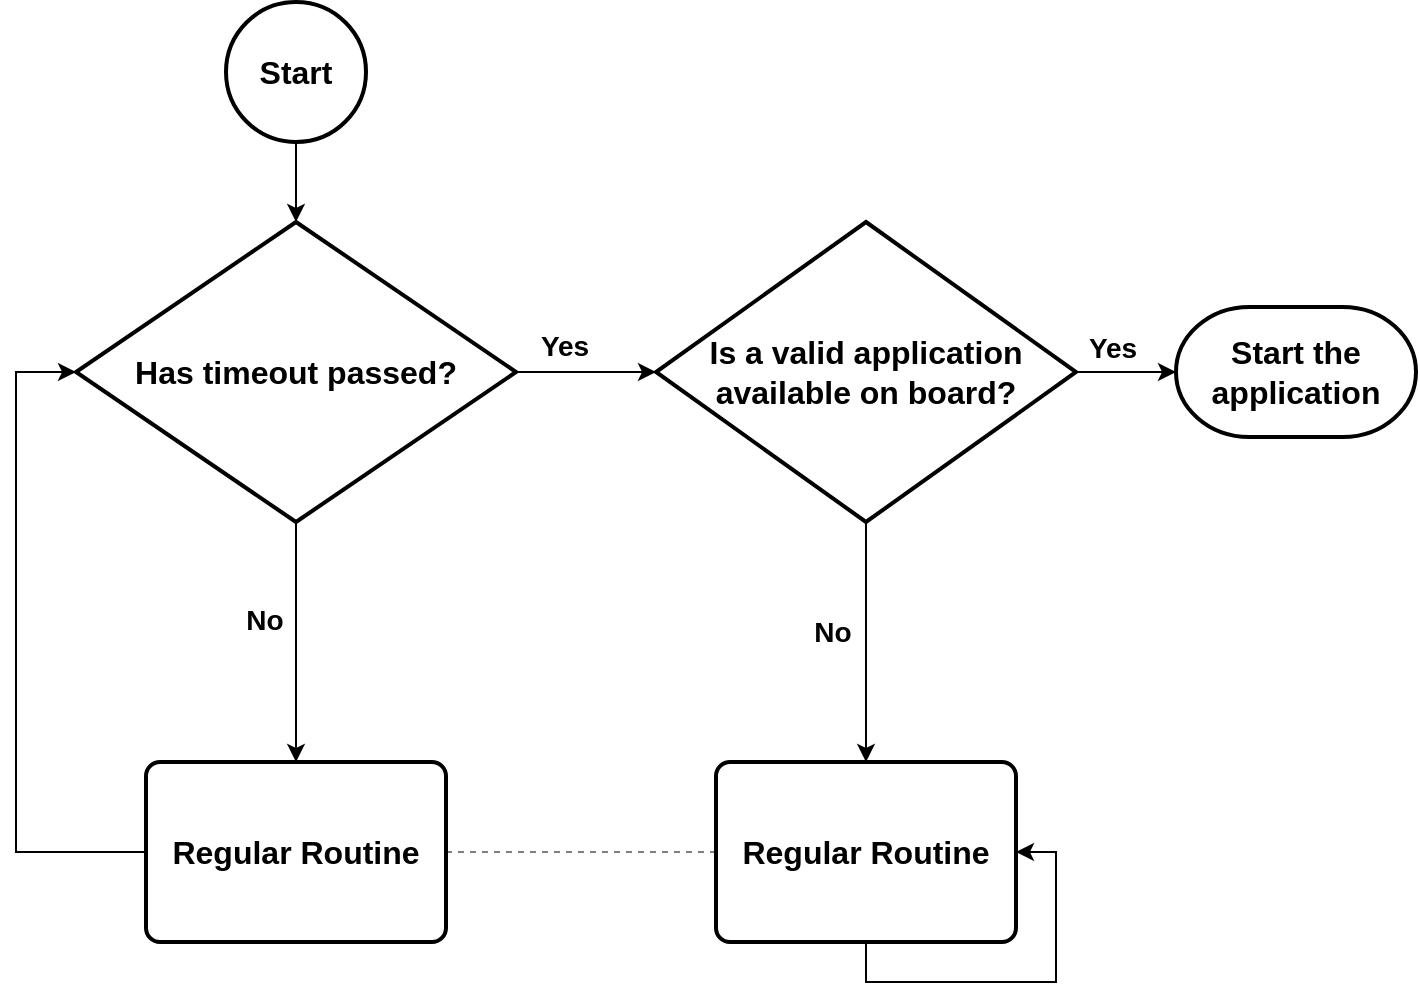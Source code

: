 <mxfile version="25.0.2">
  <diagram id="C5RBs43oDa-KdzZeNtuy" name="Page-1">
    <mxGraphModel dx="1434" dy="956" grid="1" gridSize="10" guides="1" tooltips="1" connect="1" arrows="1" fold="1" page="1" pageScale="1" pageWidth="827" pageHeight="1169" math="0" shadow="0">
      <root>
        <mxCell id="WIyWlLk6GJQsqaUBKTNV-0" />
        <mxCell id="WIyWlLk6GJQsqaUBKTNV-1" parent="WIyWlLk6GJQsqaUBKTNV-0" />
        <mxCell id="2kU54FXnEXZDbYCRkdVb-12" style="edgeStyle=orthogonalEdgeStyle;rounded=0;orthogonalLoop=1;jettySize=auto;html=1;exitX=0.5;exitY=1;exitDx=0;exitDy=0;exitPerimeter=0;fontFamily=Helvetica;flowAnimation=0;labelBorderColor=none;" parent="WIyWlLk6GJQsqaUBKTNV-1" source="2kU54FXnEXZDbYCRkdVb-0" target="2kU54FXnEXZDbYCRkdVb-1" edge="1">
          <mxGeometry relative="1" as="geometry" />
        </mxCell>
        <mxCell id="2kU54FXnEXZDbYCRkdVb-0" value="&lt;font style=&quot;font-size: 16px;&quot;&gt;&lt;b&gt;Start&lt;/b&gt;&lt;/font&gt;" style="strokeWidth=2;html=1;shape=mxgraph.flowchart.start_2;whiteSpace=wrap;fontFamily=Helvetica;labelBorderColor=none;" parent="WIyWlLk6GJQsqaUBKTNV-1" vertex="1">
          <mxGeometry x="155" y="170" width="70" height="70" as="geometry" />
        </mxCell>
        <mxCell id="2kU54FXnEXZDbYCRkdVb-9" style="edgeStyle=orthogonalEdgeStyle;rounded=0;orthogonalLoop=1;jettySize=auto;html=1;exitX=0.5;exitY=1;exitDx=0;exitDy=0;exitPerimeter=0;fontFamily=Helvetica;flowAnimation=0;labelBorderColor=none;" parent="WIyWlLk6GJQsqaUBKTNV-1" source="2kU54FXnEXZDbYCRkdVb-1" target="2kU54FXnEXZDbYCRkdVb-2" edge="1">
          <mxGeometry relative="1" as="geometry" />
        </mxCell>
        <mxCell id="2kU54FXnEXZDbYCRkdVb-10" value="&lt;font style=&quot;font-size: 14px;&quot;&gt;No&lt;/font&gt;" style="edgeLabel;html=1;align=center;verticalAlign=middle;resizable=0;points=[];fontStyle=1;spacingLeft=0;spacingRight=30;fontFamily=Helvetica;labelBorderColor=none;" parent="2kU54FXnEXZDbYCRkdVb-9" vertex="1" connectable="0">
          <mxGeometry x="-0.189" y="-1" relative="1" as="geometry">
            <mxPoint as="offset" />
          </mxGeometry>
        </mxCell>
        <mxCell id="2kU54FXnEXZDbYCRkdVb-1" value="&lt;b&gt;&lt;font style=&quot;font-size: 16px;&quot;&gt;Has timeout passed?&lt;/font&gt;&lt;/b&gt;" style="strokeWidth=2;html=1;shape=mxgraph.flowchart.decision;whiteSpace=wrap;fontFamily=Helvetica;labelBorderColor=none;" parent="WIyWlLk6GJQsqaUBKTNV-1" vertex="1">
          <mxGeometry x="80" y="280" width="220" height="150" as="geometry" />
        </mxCell>
        <mxCell id="2kU54FXnEXZDbYCRkdVb-14" style="edgeStyle=orthogonalEdgeStyle;rounded=0;orthogonalLoop=1;jettySize=auto;html=1;exitX=1;exitY=0.5;exitDx=0;exitDy=0;entryX=0;entryY=0.5;entryDx=0;entryDy=0;endArrow=none;endFill=0;dashed=1;fontFamily=Helvetica;flowAnimation=0;labelBorderColor=none;opacity=50;" parent="WIyWlLk6GJQsqaUBKTNV-1" source="2kU54FXnEXZDbYCRkdVb-2" target="2kU54FXnEXZDbYCRkdVb-5" edge="1">
          <mxGeometry relative="1" as="geometry" />
        </mxCell>
        <mxCell id="2kU54FXnEXZDbYCRkdVb-2" value="&lt;font style=&quot;font-size: 16px;&quot;&gt;&lt;b&gt;Regular Routine&lt;/b&gt;&lt;/font&gt;" style="rounded=1;whiteSpace=wrap;html=1;absoluteArcSize=1;arcSize=14;strokeWidth=2;fontFamily=Helvetica;labelBorderColor=none;" parent="WIyWlLk6GJQsqaUBKTNV-1" vertex="1">
          <mxGeometry x="115" y="550" width="150" height="90" as="geometry" />
        </mxCell>
        <mxCell id="2kU54FXnEXZDbYCRkdVb-5" value="&lt;font style=&quot;font-size: 16px;&quot;&gt;&lt;b&gt;Regular Routine&lt;/b&gt;&lt;/font&gt;" style="rounded=1;whiteSpace=wrap;html=1;absoluteArcSize=1;arcSize=14;strokeWidth=2;fontFamily=Helvetica;glass=0;labelBorderColor=none;" parent="WIyWlLk6GJQsqaUBKTNV-1" vertex="1">
          <mxGeometry x="400" y="550" width="150" height="90" as="geometry" />
        </mxCell>
        <mxCell id="2kU54FXnEXZDbYCRkdVb-15" style="edgeStyle=orthogonalEdgeStyle;rounded=0;orthogonalLoop=1;jettySize=auto;html=1;exitX=0.5;exitY=1;exitDx=0;exitDy=0;exitPerimeter=0;entryX=0.5;entryY=0;entryDx=0;entryDy=0;fontFamily=Helvetica;flowAnimation=0;labelBorderColor=none;" parent="WIyWlLk6GJQsqaUBKTNV-1" source="2kU54FXnEXZDbYCRkdVb-6" target="2kU54FXnEXZDbYCRkdVb-5" edge="1">
          <mxGeometry relative="1" as="geometry" />
        </mxCell>
        <mxCell id="2kU54FXnEXZDbYCRkdVb-16" value="&lt;b&gt;&lt;font style=&quot;font-size: 14px;&quot;&gt;No&lt;/font&gt;&lt;/b&gt;" style="edgeLabel;html=1;align=center;verticalAlign=middle;resizable=0;points=[];spacingRight=30;spacing=0;fontFamily=Helvetica;labelBorderColor=none;" parent="2kU54FXnEXZDbYCRkdVb-15" vertex="1" connectable="0">
          <mxGeometry x="-0.089" y="-2" relative="1" as="geometry">
            <mxPoint as="offset" />
          </mxGeometry>
        </mxCell>
        <mxCell id="2kU54FXnEXZDbYCRkdVb-6" value="&lt;b&gt;&lt;font style=&quot;font-size: 16px;&quot;&gt;Is a valid application available on board?&lt;/font&gt;&lt;/b&gt;" style="strokeWidth=2;html=1;shape=mxgraph.flowchart.decision;whiteSpace=wrap;fontFamily=Helvetica;labelBorderColor=none;" parent="WIyWlLk6GJQsqaUBKTNV-1" vertex="1">
          <mxGeometry x="370" y="280" width="210" height="150" as="geometry" />
        </mxCell>
        <mxCell id="2kU54FXnEXZDbYCRkdVb-7" style="edgeStyle=orthogonalEdgeStyle;rounded=0;orthogonalLoop=1;jettySize=auto;html=1;exitX=1;exitY=0.5;exitDx=0;exitDy=0;exitPerimeter=0;entryX=0;entryY=0.5;entryDx=0;entryDy=0;entryPerimeter=0;fontFamily=Helvetica;flowAnimation=0;labelBorderColor=none;" parent="WIyWlLk6GJQsqaUBKTNV-1" source="2kU54FXnEXZDbYCRkdVb-1" target="2kU54FXnEXZDbYCRkdVb-6" edge="1">
          <mxGeometry relative="1" as="geometry" />
        </mxCell>
        <mxCell id="2kU54FXnEXZDbYCRkdVb-8" value="&lt;font style=&quot;font-size: 14px;&quot;&gt;&lt;b&gt;Yes&lt;/b&gt;&lt;/font&gt;" style="edgeLabel;html=1;align=center;verticalAlign=bottom;resizable=0;points=[];spacing=4;fontFamily=Helvetica;labelBorderColor=none;" parent="2kU54FXnEXZDbYCRkdVb-7" vertex="1" connectable="0">
          <mxGeometry x="-0.324" y="1" relative="1" as="geometry">
            <mxPoint as="offset" />
          </mxGeometry>
        </mxCell>
        <mxCell id="2kU54FXnEXZDbYCRkdVb-13" value="&lt;font style=&quot;font-size: 16px;&quot;&gt;&lt;b&gt;Start the application&lt;/b&gt;&lt;/font&gt;" style="strokeWidth=2;html=1;shape=mxgraph.flowchart.terminator;whiteSpace=wrap;fontFamily=Helvetica;labelBorderColor=none;" parent="WIyWlLk6GJQsqaUBKTNV-1" vertex="1">
          <mxGeometry x="630" y="322.5" width="120" height="65" as="geometry" />
        </mxCell>
        <mxCell id="2kU54FXnEXZDbYCRkdVb-17" style="edgeStyle=orthogonalEdgeStyle;rounded=0;orthogonalLoop=1;jettySize=auto;html=1;exitX=0;exitY=0.5;exitDx=0;exitDy=0;entryX=0;entryY=0.5;entryDx=0;entryDy=0;entryPerimeter=0;fontFamily=Helvetica;shadow=0;flowAnimation=0;labelBorderColor=none;" parent="WIyWlLk6GJQsqaUBKTNV-1" source="2kU54FXnEXZDbYCRkdVb-2" target="2kU54FXnEXZDbYCRkdVb-1" edge="1">
          <mxGeometry relative="1" as="geometry">
            <Array as="points">
              <mxPoint x="50" y="595" />
              <mxPoint x="50" y="355" />
            </Array>
          </mxGeometry>
        </mxCell>
        <mxCell id="2kU54FXnEXZDbYCRkdVb-19" style="edgeStyle=orthogonalEdgeStyle;rounded=0;orthogonalLoop=1;jettySize=auto;html=1;exitX=0.5;exitY=1;exitDx=0;exitDy=0;entryX=1;entryY=0.5;entryDx=0;entryDy=0;fontFamily=Helvetica;flowAnimation=0;labelBorderColor=none;" parent="WIyWlLk6GJQsqaUBKTNV-1" source="2kU54FXnEXZDbYCRkdVb-5" target="2kU54FXnEXZDbYCRkdVb-5" edge="1">
          <mxGeometry relative="1" as="geometry" />
        </mxCell>
        <mxCell id="2kU54FXnEXZDbYCRkdVb-20" style="edgeStyle=orthogonalEdgeStyle;rounded=0;orthogonalLoop=1;jettySize=auto;html=1;exitX=1;exitY=0.5;exitDx=0;exitDy=0;exitPerimeter=0;entryX=0;entryY=0.5;entryDx=0;entryDy=0;entryPerimeter=0;fontFamily=Helvetica;flowAnimation=0;labelBorderColor=none;" parent="WIyWlLk6GJQsqaUBKTNV-1" source="2kU54FXnEXZDbYCRkdVb-6" target="2kU54FXnEXZDbYCRkdVb-13" edge="1">
          <mxGeometry relative="1" as="geometry" />
        </mxCell>
        <mxCell id="2kU54FXnEXZDbYCRkdVb-21" value="&lt;font style=&quot;font-size: 14px;&quot;&gt;&lt;b&gt;Yes&lt;/b&gt;&lt;/font&gt;" style="edgeLabel;html=1;align=center;verticalAlign=bottom;resizable=0;points=[];labelPosition=center;verticalLabelPosition=top;spacing=6;fontFamily=Helvetica;labelBorderColor=none;" parent="2kU54FXnEXZDbYCRkdVb-20" vertex="1" connectable="0">
          <mxGeometry x="-0.283" y="-2" relative="1" as="geometry">
            <mxPoint as="offset" />
          </mxGeometry>
        </mxCell>
      </root>
    </mxGraphModel>
  </diagram>
</mxfile>

